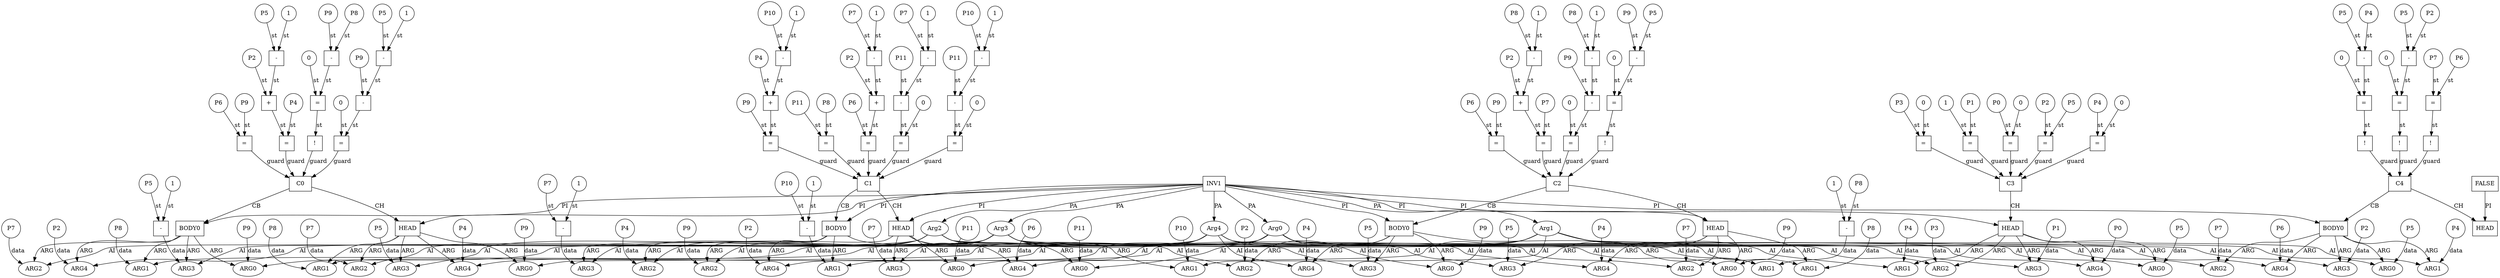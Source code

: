 // Horn Graph
digraph {
	"predicate_0" [label="INV1"  nodeName="predicate_0" class=predicateName GNNNodeID=0 shape="box"]
	"predicateArgument_0" [label="Arg0"  nodeName="predicateArgument_0" class=predicateArgument GNNNodeID=1 shape="ellipse"]
		"predicate_0" -> "predicateArgument_0" [ label="PA"]
	"predicateArgument_1" [label="Arg1"  nodeName="predicateArgument_1" class=predicateArgument GNNNodeID=2 shape="ellipse"]
		"predicate_0" -> "predicateArgument_1" [ label="PA"]
	"predicateArgument_2" [label="Arg2"  nodeName="predicateArgument_2" class=predicateArgument GNNNodeID=3 shape="ellipse"]
		"predicate_0" -> "predicateArgument_2" [ label="PA"]
	"predicateArgument_3" [label="Arg3"  nodeName="predicateArgument_3" class=predicateArgument GNNNodeID=4 shape="ellipse"]
		"predicate_0" -> "predicateArgument_3" [ label="PA"]
	"predicateArgument_4" [label="Arg4"  nodeName="predicateArgument_4" class=predicateArgument GNNNodeID=5 shape="ellipse"]
		"predicate_0" -> "predicateArgument_4" [ label="PA"]
	"predicate_1" [label="FALSE"  nodeName="predicate_1" class=predicateName GNNNodeID=6 shape="box"]
	"clause_0" [label="C0"  nodeName="clause_0" class=clause GNNNodeID=7 shape="box"]
	"=_8" [label="="  nodeName="=_8" class=operator GNNNodeID=8 shape="square"]
		"=_8" -> "clause_0" [ label="guard"]
	"+_9" [label="+"  nodeName="+_9" class=operator GNNNodeID=9 shape="square"]
		"+_9" -> "=_8" [ label="st"]
	"P2_10" [label="P2"  nodeName="P2_10" class=symbolicConstant GNNNodeID=10 shape="circle"]
		"P2_10" -> "+_9" [ label="st"]
	"-_11" [label="-"  nodeName="-_11" class=operator GNNNodeID=11 shape="square"]
		"-_11" -> "+_9" [ label="st"]
	"P5_12" [label="P5"  nodeName="P5_12" class=symbolicConstant GNNNodeID=12 shape="circle"]
		"P5_12" -> "-_11" [ label="st"]
	"1_13" [label="1"  nodeName="1_13" class=constant GNNNodeID=13 shape="circle"]
		"1_13" -> "-_11" [ label="st"]
	"P4_14" [label="P4"  nodeName="P4_14" class=symbolicConstant GNNNodeID=14 shape="circle"]
		"P4_14" -> "=_8" [ label="st"]
	"!_15" [label="!"  nodeName="!_15" class=operator GNNNodeID=15 shape="square"]
		"!_15" -> "clause_0" [ label="guard"]
	">=_16" [label="="  nodeName=">=_16" class=operator GNNNodeID=16 shape="square"]
		">=_16" -> "!_15" [ label="st"]
	"0_17" [label="0"  nodeName="0_17" class=constant GNNNodeID=17 shape="circle"]
		"0_17" -> ">=_16" [ label="st"]
	"-_18" [label="-"  nodeName="-_18" class=operator GNNNodeID=18 shape="square"]
		"-_18" -> ">=_16" [ label="st"]
	"P9_19" [label="P9"  nodeName="P9_19" class=symbolicConstant GNNNodeID=19 shape="circle"]
		"P9_19" -> "-_18" [ label="st"]
	"P8_20" [label="P8"  nodeName="P8_20" class=symbolicConstant GNNNodeID=20 shape="circle"]
		"P8_20" -> "-_18" [ label="st"]
	">=_21" [label="="  nodeName=">=_21" class=operator GNNNodeID=21 shape="square"]
		">=_21" -> "clause_0" [ label="guard"]
	"0_22" [label="0"  nodeName="0_22" class=constant GNNNodeID=22 shape="circle"]
		"0_22" -> ">=_21" [ label="st"]
	"-_23" [label="-"  nodeName="-_23" class=operator GNNNodeID=23 shape="square"]
		"-_23" -> ">=_21" [ label="st"]
	"P9_24" [label="P9"  nodeName="P9_24" class=symbolicConstant GNNNodeID=24 shape="circle"]
		"P9_24" -> "-_23" [ label="st"]
	"-_25" [label="-"  nodeName="-_25" class=operator GNNNodeID=25 shape="square"]
		"-_25" -> "-_23" [ label="st"]
	"P5_26" [label="P5"  nodeName="P5_26" class=symbolicConstant GNNNodeID=26 shape="circle"]
		"P5_26" -> "-_25" [ label="st"]
	"1_27" [label="1"  nodeName="1_27" class=constant GNNNodeID=27 shape="circle"]
		"1_27" -> "-_25" [ label="st"]
	"=_28" [label="="  nodeName="=_28" class=operator GNNNodeID=28 shape="square"]
		"=_28" -> "clause_0" [ label="guard"]
	"P6_29" [label="P6"  nodeName="P6_29" class=symbolicConstant GNNNodeID=29 shape="circle"]
		"P6_29" -> "=_28" [ label="st"]
	"P9_30" [label="P9"  nodeName="P9_30" class=symbolicConstant GNNNodeID=30 shape="circle"]
		"P9_30" -> "=_28" [ label="st"]
	"clauseHead_0" [label="HEAD"  nodeName="clauseHead_0" class=clauseHead GNNNodeID=31 shape="box"]
		"clause_0" -> "clauseHead_0" [ label="CH"]
		"predicate_0" -> "clauseHead_0" [ label="PI"]
	"clauseArgument_0" [label="ARG0"  nodeName="clauseArgument_0" class=clauseArg GNNNodeID=32 shape="ellipse"]
		"clauseHead_0" -> "clauseArgument_0" [ label="ARG"]
		"predicateArgument_0" -> "clauseArgument_0" [ label="AI"]
	"P9_33" [label="P9"  nodeName="P9_33" class=symbolicConstant GNNNodeID=33 shape="circle"]
		"P9_33" -> "clauseArgument_0" [ label="data"]
	"clauseArgument_1" [label="ARG1"  nodeName="clauseArgument_1" class=clauseArg GNNNodeID=34 shape="ellipse"]
		"clauseHead_0" -> "clauseArgument_1" [ label="ARG"]
		"predicateArgument_1" -> "clauseArgument_1" [ label="AI"]
	"P8_35" [label="P8"  nodeName="P8_35" class=symbolicConstant GNNNodeID=35 shape="circle"]
		"P8_35" -> "clauseArgument_1" [ label="data"]
	"clauseArgument_2" [label="ARG2"  nodeName="clauseArgument_2" class=clauseArg GNNNodeID=36 shape="ellipse"]
		"clauseHead_0" -> "clauseArgument_2" [ label="ARG"]
		"predicateArgument_2" -> "clauseArgument_2" [ label="AI"]
	"P7_37" [label="P7"  nodeName="P7_37" class=symbolicConstant GNNNodeID=37 shape="circle"]
		"P7_37" -> "clauseArgument_2" [ label="data"]
	"clauseArgument_3" [label="ARG3"  nodeName="clauseArgument_3" class=clauseArg GNNNodeID=38 shape="ellipse"]
		"clauseHead_0" -> "clauseArgument_3" [ label="ARG"]
		"predicateArgument_3" -> "clauseArgument_3" [ label="AI"]
	"P5_39" [label="P5"  nodeName="P5_39" class=symbolicConstant GNNNodeID=39 shape="circle"]
		"P5_39" -> "clauseArgument_3" [ label="data"]
	"clauseArgument_4" [label="ARG4"  nodeName="clauseArgument_4" class=clauseArg GNNNodeID=40 shape="ellipse"]
		"clauseHead_0" -> "clauseArgument_4" [ label="ARG"]
		"predicateArgument_4" -> "clauseArgument_4" [ label="AI"]
	"P4_41" [label="P4"  nodeName="P4_41" class=symbolicConstant GNNNodeID=41 shape="circle"]
		"P4_41" -> "clauseArgument_4" [ label="data"]
	"clauseBody_0" [label="BODY0"  nodeName="clauseBody_0" class=clauseBody GNNNodeID=42 shape="box"]
		"clause_0" -> "clauseBody_0" [ label="CB"]
		"predicate_0" -> "clauseBody_0" [ label="PI"]
	"clauseArgument_5" [label="ARG0"  nodeName="clauseArgument_5" class=clauseArg GNNNodeID=43 shape="ellipse"]
		"clauseBody_0" -> "clauseArgument_5" [ label="ARG"]
		"predicateArgument_0" -> "clauseArgument_5" [ label="AI"]
	"P9_44" [label="P9"  nodeName="P9_44" class=symbolicConstant GNNNodeID=44 shape="circle"]
		"P9_44" -> "clauseArgument_5" [ label="data"]
	"clauseArgument_6" [label="ARG1"  nodeName="clauseArgument_6" class=clauseArg GNNNodeID=45 shape="ellipse"]
		"clauseBody_0" -> "clauseArgument_6" [ label="ARG"]
		"predicateArgument_1" -> "clauseArgument_6" [ label="AI"]
	"P8_46" [label="P8"  nodeName="P8_46" class=symbolicConstant GNNNodeID=46 shape="circle"]
		"P8_46" -> "clauseArgument_6" [ label="data"]
	"clauseArgument_7" [label="ARG2"  nodeName="clauseArgument_7" class=clauseArg GNNNodeID=47 shape="ellipse"]
		"clauseBody_0" -> "clauseArgument_7" [ label="ARG"]
		"predicateArgument_2" -> "clauseArgument_7" [ label="AI"]
	"P7_48" [label="P7"  nodeName="P7_48" class=symbolicConstant GNNNodeID=48 shape="circle"]
		"P7_48" -> "clauseArgument_7" [ label="data"]
	"clauseArgument_8" [label="ARG3"  nodeName="clauseArgument_8" class=clauseArg GNNNodeID=49 shape="ellipse"]
		"clauseBody_0" -> "clauseArgument_8" [ label="ARG"]
		"predicateArgument_3" -> "clauseArgument_8" [ label="AI"]
	"-_50" [label="-"  nodeName="-_50" class=operator GNNNodeID=50 shape="square"]
		"-_50" -> "clauseArgument_8" [ label="data"]
	"P5_51" [label="P5"  nodeName="P5_51" class=symbolicConstant GNNNodeID=51 shape="circle"]
		"P5_51" -> "-_50" [ label="st"]
	"1_52" [label="1"  nodeName="1_52" class=constant GNNNodeID=52 shape="circle"]
		"1_52" -> "-_50" [ label="st"]
	"clauseArgument_9" [label="ARG4"  nodeName="clauseArgument_9" class=clauseArg GNNNodeID=53 shape="ellipse"]
		"clauseBody_0" -> "clauseArgument_9" [ label="ARG"]
		"predicateArgument_4" -> "clauseArgument_9" [ label="AI"]
	"P2_54" [label="P2"  nodeName="P2_54" class=symbolicConstant GNNNodeID=54 shape="circle"]
		"P2_54" -> "clauseArgument_9" [ label="data"]
	"clause_1" [label="C1"  nodeName="clause_1" class=clause GNNNodeID=55 shape="box"]
	"=_56" [label="="  nodeName="=_56" class=operator GNNNodeID=56 shape="square"]
		"=_56" -> "clause_1" [ label="guard"]
	"+_57" [label="+"  nodeName="+_57" class=operator GNNNodeID=57 shape="square"]
		"+_57" -> "=_56" [ label="st"]
	"P2_58" [label="P2"  nodeName="P2_58" class=symbolicConstant GNNNodeID=58 shape="circle"]
		"P2_58" -> "+_57" [ label="st"]
	"-_59" [label="-"  nodeName="-_59" class=operator GNNNodeID=59 shape="square"]
		"-_59" -> "+_57" [ label="st"]
	"P7_60" [label="P7"  nodeName="P7_60" class=symbolicConstant GNNNodeID=60 shape="circle"]
		"P7_60" -> "-_59" [ label="st"]
	"1_61" [label="1"  nodeName="1_61" class=constant GNNNodeID=61 shape="circle"]
		"1_61" -> "-_59" [ label="st"]
	"P6_62" [label="P6"  nodeName="P6_62" class=symbolicConstant GNNNodeID=62 shape="circle"]
		"P6_62" -> "=_56" [ label="st"]
	">=_63" [label="="  nodeName=">=_63" class=operator GNNNodeID=63 shape="square"]
		">=_63" -> "clause_1" [ label="guard"]
	"0_64" [label="0"  nodeName="0_64" class=constant GNNNodeID=64 shape="circle"]
		"0_64" -> ">=_63" [ label="st"]
	"-_65" [label="-"  nodeName="-_65" class=operator GNNNodeID=65 shape="square"]
		"-_65" -> ">=_63" [ label="st"]
	"P11_66" [label="P11"  nodeName="P11_66" class=symbolicConstant GNNNodeID=66 shape="circle"]
		"P11_66" -> "-_65" [ label="st"]
	"-_67" [label="-"  nodeName="-_67" class=operator GNNNodeID=67 shape="square"]
		"-_67" -> "-_65" [ label="st"]
	"P7_68" [label="P7"  nodeName="P7_68" class=symbolicConstant GNNNodeID=68 shape="circle"]
		"P7_68" -> "-_67" [ label="st"]
	"1_69" [label="1"  nodeName="1_69" class=constant GNNNodeID=69 shape="circle"]
		"1_69" -> "-_67" [ label="st"]
	">=_70" [label="="  nodeName=">=_70" class=operator GNNNodeID=70 shape="square"]
		">=_70" -> "clause_1" [ label="guard"]
	"0_71" [label="0"  nodeName="0_71" class=constant GNNNodeID=71 shape="circle"]
		"0_71" -> ">=_70" [ label="st"]
	"-_72" [label="-"  nodeName="-_72" class=operator GNNNodeID=72 shape="square"]
		"-_72" -> ">=_70" [ label="st"]
	"P11_73" [label="P11"  nodeName="P11_73" class=symbolicConstant GNNNodeID=73 shape="circle"]
		"P11_73" -> "-_72" [ label="st"]
	"-_74" [label="-"  nodeName="-_74" class=operator GNNNodeID=74 shape="square"]
		"-_74" -> "-_72" [ label="st"]
	"P10_75" [label="P10"  nodeName="P10_75" class=symbolicConstant GNNNodeID=75 shape="circle"]
		"P10_75" -> "-_74" [ label="st"]
	"1_76" [label="1"  nodeName="1_76" class=constant GNNNodeID=76 shape="circle"]
		"1_76" -> "-_74" [ label="st"]
	"=_77" [label="="  nodeName="=_77" class=operator GNNNodeID=77 shape="square"]
		"=_77" -> "clause_1" [ label="guard"]
	"+_78" [label="+"  nodeName="+_78" class=operator GNNNodeID=78 shape="square"]
		"+_78" -> "=_77" [ label="st"]
	"P4_79" [label="P4"  nodeName="P4_79" class=symbolicConstant GNNNodeID=79 shape="circle"]
		"P4_79" -> "+_78" [ label="st"]
	"-_80" [label="-"  nodeName="-_80" class=operator GNNNodeID=80 shape="square"]
		"-_80" -> "+_78" [ label="st"]
	"P10_81" [label="P10"  nodeName="P10_81" class=symbolicConstant GNNNodeID=81 shape="circle"]
		"P10_81" -> "-_80" [ label="st"]
	"1_82" [label="1"  nodeName="1_82" class=constant GNNNodeID=82 shape="circle"]
		"1_82" -> "-_80" [ label="st"]
	"P9_83" [label="P9"  nodeName="P9_83" class=symbolicConstant GNNNodeID=83 shape="circle"]
		"P9_83" -> "=_77" [ label="st"]
	"=_84" [label="="  nodeName="=_84" class=operator GNNNodeID=84 shape="square"]
		"=_84" -> "clause_1" [ label="guard"]
	"P8_85" [label="P8"  nodeName="P8_85" class=symbolicConstant GNNNodeID=85 shape="circle"]
		"P8_85" -> "=_84" [ label="st"]
	"P11_86" [label="P11"  nodeName="P11_86" class=symbolicConstant GNNNodeID=86 shape="circle"]
		"P11_86" -> "=_84" [ label="st"]
	"clauseHead_1" [label="HEAD"  nodeName="clauseHead_1" class=clauseHead GNNNodeID=87 shape="box"]
		"clause_1" -> "clauseHead_1" [ label="CH"]
		"predicate_0" -> "clauseHead_1" [ label="PI"]
	"clauseArgument_10" [label="ARG0"  nodeName="clauseArgument_10" class=clauseArg GNNNodeID=88 shape="ellipse"]
		"clauseHead_1" -> "clauseArgument_10" [ label="ARG"]
		"predicateArgument_0" -> "clauseArgument_10" [ label="AI"]
	"P11_89" [label="P11"  nodeName="P11_89" class=symbolicConstant GNNNodeID=89 shape="circle"]
		"P11_89" -> "clauseArgument_10" [ label="data"]
	"clauseArgument_11" [label="ARG1"  nodeName="clauseArgument_11" class=clauseArg GNNNodeID=90 shape="ellipse"]
		"clauseHead_1" -> "clauseArgument_11" [ label="ARG"]
		"predicateArgument_1" -> "clauseArgument_11" [ label="AI"]
	"P10_91" [label="P10"  nodeName="P10_91" class=symbolicConstant GNNNodeID=91 shape="circle"]
		"P10_91" -> "clauseArgument_11" [ label="data"]
	"clauseArgument_12" [label="ARG2"  nodeName="clauseArgument_12" class=clauseArg GNNNodeID=92 shape="ellipse"]
		"clauseHead_1" -> "clauseArgument_12" [ label="ARG"]
		"predicateArgument_2" -> "clauseArgument_12" [ label="AI"]
	"P9_93" [label="P9"  nodeName="P9_93" class=symbolicConstant GNNNodeID=93 shape="circle"]
		"P9_93" -> "clauseArgument_12" [ label="data"]
	"clauseArgument_13" [label="ARG3"  nodeName="clauseArgument_13" class=clauseArg GNNNodeID=94 shape="ellipse"]
		"clauseHead_1" -> "clauseArgument_13" [ label="ARG"]
		"predicateArgument_3" -> "clauseArgument_13" [ label="AI"]
	"P7_95" [label="P7"  nodeName="P7_95" class=symbolicConstant GNNNodeID=95 shape="circle"]
		"P7_95" -> "clauseArgument_13" [ label="data"]
	"clauseArgument_14" [label="ARG4"  nodeName="clauseArgument_14" class=clauseArg GNNNodeID=96 shape="ellipse"]
		"clauseHead_1" -> "clauseArgument_14" [ label="ARG"]
		"predicateArgument_4" -> "clauseArgument_14" [ label="AI"]
	"P6_97" [label="P6"  nodeName="P6_97" class=symbolicConstant GNNNodeID=97 shape="circle"]
		"P6_97" -> "clauseArgument_14" [ label="data"]
	"clauseBody_1" [label="BODY0"  nodeName="clauseBody_1" class=clauseBody GNNNodeID=98 shape="box"]
		"clause_1" -> "clauseBody_1" [ label="CB"]
		"predicate_0" -> "clauseBody_1" [ label="PI"]
	"clauseArgument_15" [label="ARG0"  nodeName="clauseArgument_15" class=clauseArg GNNNodeID=99 shape="ellipse"]
		"clauseBody_1" -> "clauseArgument_15" [ label="ARG"]
		"predicateArgument_0" -> "clauseArgument_15" [ label="AI"]
	"P11_100" [label="P11"  nodeName="P11_100" class=symbolicConstant GNNNodeID=100 shape="circle"]
		"P11_100" -> "clauseArgument_15" [ label="data"]
	"clauseArgument_16" [label="ARG1"  nodeName="clauseArgument_16" class=clauseArg GNNNodeID=101 shape="ellipse"]
		"clauseBody_1" -> "clauseArgument_16" [ label="ARG"]
		"predicateArgument_1" -> "clauseArgument_16" [ label="AI"]
	"-_102" [label="-"  nodeName="-_102" class=operator GNNNodeID=102 shape="square"]
		"-_102" -> "clauseArgument_16" [ label="data"]
	"P10_103" [label="P10"  nodeName="P10_103" class=symbolicConstant GNNNodeID=103 shape="circle"]
		"P10_103" -> "-_102" [ label="st"]
	"1_104" [label="1"  nodeName="1_104" class=constant GNNNodeID=104 shape="circle"]
		"1_104" -> "-_102" [ label="st"]
	"clauseArgument_17" [label="ARG2"  nodeName="clauseArgument_17" class=clauseArg GNNNodeID=105 shape="ellipse"]
		"clauseBody_1" -> "clauseArgument_17" [ label="ARG"]
		"predicateArgument_2" -> "clauseArgument_17" [ label="AI"]
	"P4_106" [label="P4"  nodeName="P4_106" class=symbolicConstant GNNNodeID=106 shape="circle"]
		"P4_106" -> "clauseArgument_17" [ label="data"]
	"clauseArgument_18" [label="ARG3"  nodeName="clauseArgument_18" class=clauseArg GNNNodeID=107 shape="ellipse"]
		"clauseBody_1" -> "clauseArgument_18" [ label="ARG"]
		"predicateArgument_3" -> "clauseArgument_18" [ label="AI"]
	"-_108" [label="-"  nodeName="-_108" class=operator GNNNodeID=108 shape="square"]
		"-_108" -> "clauseArgument_18" [ label="data"]
	"P7_109" [label="P7"  nodeName="P7_109" class=symbolicConstant GNNNodeID=109 shape="circle"]
		"P7_109" -> "-_108" [ label="st"]
	"1_110" [label="1"  nodeName="1_110" class=constant GNNNodeID=110 shape="circle"]
		"1_110" -> "-_108" [ label="st"]
	"clauseArgument_19" [label="ARG4"  nodeName="clauseArgument_19" class=clauseArg GNNNodeID=111 shape="ellipse"]
		"clauseBody_1" -> "clauseArgument_19" [ label="ARG"]
		"predicateArgument_4" -> "clauseArgument_19" [ label="AI"]
	"P2_112" [label="P2"  nodeName="P2_112" class=symbolicConstant GNNNodeID=112 shape="circle"]
		"P2_112" -> "clauseArgument_19" [ label="data"]
	"clause_2" [label="C2"  nodeName="clause_2" class=clause GNNNodeID=113 shape="box"]
	"=_114" [label="="  nodeName="=_114" class=operator GNNNodeID=114 shape="square"]
		"=_114" -> "clause_2" [ label="guard"]
	"+_115" [label="+"  nodeName="+_115" class=operator GNNNodeID=115 shape="square"]
		"+_115" -> "=_114" [ label="st"]
	"P2_116" [label="P2"  nodeName="P2_116" class=symbolicConstant GNNNodeID=116 shape="circle"]
		"P2_116" -> "+_115" [ label="st"]
	"-_117" [label="-"  nodeName="-_117" class=operator GNNNodeID=117 shape="square"]
		"-_117" -> "+_115" [ label="st"]
	"P8_118" [label="P8"  nodeName="P8_118" class=symbolicConstant GNNNodeID=118 shape="circle"]
		"P8_118" -> "-_117" [ label="st"]
	"1_119" [label="1"  nodeName="1_119" class=constant GNNNodeID=119 shape="circle"]
		"1_119" -> "-_117" [ label="st"]
	"P7_120" [label="P7"  nodeName="P7_120" class=symbolicConstant GNNNodeID=120 shape="circle"]
		"P7_120" -> "=_114" [ label="st"]
	">=_121" [label="="  nodeName=">=_121" class=operator GNNNodeID=121 shape="square"]
		">=_121" -> "clause_2" [ label="guard"]
	"0_122" [label="0"  nodeName="0_122" class=constant GNNNodeID=122 shape="circle"]
		"0_122" -> ">=_121" [ label="st"]
	"-_123" [label="-"  nodeName="-_123" class=operator GNNNodeID=123 shape="square"]
		"-_123" -> ">=_121" [ label="st"]
	"P9_124" [label="P9"  nodeName="P9_124" class=symbolicConstant GNNNodeID=124 shape="circle"]
		"P9_124" -> "-_123" [ label="st"]
	"-_125" [label="-"  nodeName="-_125" class=operator GNNNodeID=125 shape="square"]
		"-_125" -> "-_123" [ label="st"]
	"P8_126" [label="P8"  nodeName="P8_126" class=symbolicConstant GNNNodeID=126 shape="circle"]
		"P8_126" -> "-_125" [ label="st"]
	"1_127" [label="1"  nodeName="1_127" class=constant GNNNodeID=127 shape="circle"]
		"1_127" -> "-_125" [ label="st"]
	"!_128" [label="!"  nodeName="!_128" class=operator GNNNodeID=128 shape="square"]
		"!_128" -> "clause_2" [ label="guard"]
	">=_129" [label="="  nodeName=">=_129" class=operator GNNNodeID=129 shape="square"]
		">=_129" -> "!_128" [ label="st"]
	"0_130" [label="0"  nodeName="0_130" class=constant GNNNodeID=130 shape="circle"]
		"0_130" -> ">=_129" [ label="st"]
	"-_131" [label="-"  nodeName="-_131" class=operator GNNNodeID=131 shape="square"]
		"-_131" -> ">=_129" [ label="st"]
	"P9_132" [label="P9"  nodeName="P9_132" class=symbolicConstant GNNNodeID=132 shape="circle"]
		"P9_132" -> "-_131" [ label="st"]
	"P5_133" [label="P5"  nodeName="P5_133" class=symbolicConstant GNNNodeID=133 shape="circle"]
		"P5_133" -> "-_131" [ label="st"]
	"=_134" [label="="  nodeName="=_134" class=operator GNNNodeID=134 shape="square"]
		"=_134" -> "clause_2" [ label="guard"]
	"P6_135" [label="P6"  nodeName="P6_135" class=symbolicConstant GNNNodeID=135 shape="circle"]
		"P6_135" -> "=_134" [ label="st"]
	"P9_136" [label="P9"  nodeName="P9_136" class=symbolicConstant GNNNodeID=136 shape="circle"]
		"P9_136" -> "=_134" [ label="st"]
	"clauseHead_2" [label="HEAD"  nodeName="clauseHead_2" class=clauseHead GNNNodeID=137 shape="box"]
		"clause_2" -> "clauseHead_2" [ label="CH"]
		"predicate_0" -> "clauseHead_2" [ label="PI"]
	"clauseArgument_20" [label="ARG0"  nodeName="clauseArgument_20" class=clauseArg GNNNodeID=138 shape="ellipse"]
		"clauseHead_2" -> "clauseArgument_20" [ label="ARG"]
		"predicateArgument_0" -> "clauseArgument_20" [ label="AI"]
	"P9_139" [label="P9"  nodeName="P9_139" class=symbolicConstant GNNNodeID=139 shape="circle"]
		"P9_139" -> "clauseArgument_20" [ label="data"]
	"clauseArgument_21" [label="ARG1"  nodeName="clauseArgument_21" class=clauseArg GNNNodeID=140 shape="ellipse"]
		"clauseHead_2" -> "clauseArgument_21" [ label="ARG"]
		"predicateArgument_1" -> "clauseArgument_21" [ label="AI"]
	"P8_141" [label="P8"  nodeName="P8_141" class=symbolicConstant GNNNodeID=141 shape="circle"]
		"P8_141" -> "clauseArgument_21" [ label="data"]
	"clauseArgument_22" [label="ARG2"  nodeName="clauseArgument_22" class=clauseArg GNNNodeID=142 shape="ellipse"]
		"clauseHead_2" -> "clauseArgument_22" [ label="ARG"]
		"predicateArgument_2" -> "clauseArgument_22" [ label="AI"]
	"P7_143" [label="P7"  nodeName="P7_143" class=symbolicConstant GNNNodeID=143 shape="circle"]
		"P7_143" -> "clauseArgument_22" [ label="data"]
	"clauseArgument_23" [label="ARG3"  nodeName="clauseArgument_23" class=clauseArg GNNNodeID=144 shape="ellipse"]
		"clauseHead_2" -> "clauseArgument_23" [ label="ARG"]
		"predicateArgument_3" -> "clauseArgument_23" [ label="AI"]
	"P5_145" [label="P5"  nodeName="P5_145" class=symbolicConstant GNNNodeID=145 shape="circle"]
		"P5_145" -> "clauseArgument_23" [ label="data"]
	"clauseArgument_24" [label="ARG4"  nodeName="clauseArgument_24" class=clauseArg GNNNodeID=146 shape="ellipse"]
		"clauseHead_2" -> "clauseArgument_24" [ label="ARG"]
		"predicateArgument_4" -> "clauseArgument_24" [ label="AI"]
	"P4_147" [label="P4"  nodeName="P4_147" class=symbolicConstant GNNNodeID=147 shape="circle"]
		"P4_147" -> "clauseArgument_24" [ label="data"]
	"clauseBody_2" [label="BODY0"  nodeName="clauseBody_2" class=clauseBody GNNNodeID=148 shape="box"]
		"clause_2" -> "clauseBody_2" [ label="CB"]
		"predicate_0" -> "clauseBody_2" [ label="PI"]
	"clauseArgument_25" [label="ARG0"  nodeName="clauseArgument_25" class=clauseArg GNNNodeID=149 shape="ellipse"]
		"clauseBody_2" -> "clauseArgument_25" [ label="ARG"]
		"predicateArgument_0" -> "clauseArgument_25" [ label="AI"]
	"P9_150" [label="P9"  nodeName="P9_150" class=symbolicConstant GNNNodeID=150 shape="circle"]
		"P9_150" -> "clauseArgument_25" [ label="data"]
	"clauseArgument_26" [label="ARG1"  nodeName="clauseArgument_26" class=clauseArg GNNNodeID=151 shape="ellipse"]
		"clauseBody_2" -> "clauseArgument_26" [ label="ARG"]
		"predicateArgument_1" -> "clauseArgument_26" [ label="AI"]
	"-_152" [label="-"  nodeName="-_152" class=operator GNNNodeID=152 shape="square"]
		"-_152" -> "clauseArgument_26" [ label="data"]
	"P8_153" [label="P8"  nodeName="P8_153" class=symbolicConstant GNNNodeID=153 shape="circle"]
		"P8_153" -> "-_152" [ label="st"]
	"1_154" [label="1"  nodeName="1_154" class=constant GNNNodeID=154 shape="circle"]
		"1_154" -> "-_152" [ label="st"]
	"clauseArgument_27" [label="ARG2"  nodeName="clauseArgument_27" class=clauseArg GNNNodeID=155 shape="ellipse"]
		"clauseBody_2" -> "clauseArgument_27" [ label="ARG"]
		"predicateArgument_2" -> "clauseArgument_27" [ label="AI"]
	"P2_156" [label="P2"  nodeName="P2_156" class=symbolicConstant GNNNodeID=156 shape="circle"]
		"P2_156" -> "clauseArgument_27" [ label="data"]
	"clauseArgument_28" [label="ARG3"  nodeName="clauseArgument_28" class=clauseArg GNNNodeID=157 shape="ellipse"]
		"clauseBody_2" -> "clauseArgument_28" [ label="ARG"]
		"predicateArgument_3" -> "clauseArgument_28" [ label="AI"]
	"P5_158" [label="P5"  nodeName="P5_158" class=symbolicConstant GNNNodeID=158 shape="circle"]
		"P5_158" -> "clauseArgument_28" [ label="data"]
	"clauseArgument_29" [label="ARG4"  nodeName="clauseArgument_29" class=clauseArg GNNNodeID=159 shape="ellipse"]
		"clauseBody_2" -> "clauseArgument_29" [ label="ARG"]
		"predicateArgument_4" -> "clauseArgument_29" [ label="AI"]
	"P4_160" [label="P4"  nodeName="P4_160" class=symbolicConstant GNNNodeID=160 shape="circle"]
		"P4_160" -> "clauseArgument_29" [ label="data"]
	"clause_3" [label="C3"  nodeName="clause_3" class=clause GNNNodeID=161 shape="box"]
	"=_162" [label="="  nodeName="=_162" class=operator GNNNodeID=162 shape="square"]
		"=_162" -> "clause_3" [ label="guard"]
	"0_163" [label="0"  nodeName="0_163" class=constant GNNNodeID=163 shape="circle"]
		"0_163" -> "=_162" [ label="st"]
	"P0_164" [label="P0"  nodeName="P0_164" class=symbolicConstant GNNNodeID=164 shape="circle"]
		"P0_164" -> "=_162" [ label="st"]
	"=_165" [label="="  nodeName="=_165" class=operator GNNNodeID=165 shape="square"]
		"=_165" -> "clause_3" [ label="guard"]
	"P5_166" [label="P5"  nodeName="P5_166" class=symbolicConstant GNNNodeID=166 shape="circle"]
		"P5_166" -> "=_165" [ label="st"]
	"P2_167" [label="P2"  nodeName="P2_167" class=symbolicConstant GNNNodeID=167 shape="circle"]
		"P2_167" -> "=_165" [ label="st"]
	"=_168" [label="="  nodeName="=_168" class=operator GNNNodeID=168 shape="square"]
		"=_168" -> "clause_3" [ label="guard"]
	"0_169" [label="0"  nodeName="0_169" class=constant GNNNodeID=169 shape="circle"]
		"0_169" -> "=_168" [ label="st"]
	"P4_170" [label="P4"  nodeName="P4_170" class=symbolicConstant GNNNodeID=170 shape="circle"]
		"P4_170" -> "=_168" [ label="st"]
	"=_171" [label="="  nodeName="=_171" class=operator GNNNodeID=171 shape="square"]
		"=_171" -> "clause_3" [ label="guard"]
	"0_172" [label="0"  nodeName="0_172" class=constant GNNNodeID=172 shape="circle"]
		"0_172" -> "=_171" [ label="st"]
	"P3_173" [label="P3"  nodeName="P3_173" class=symbolicConstant GNNNodeID=173 shape="circle"]
		"P3_173" -> "=_171" [ label="st"]
	"=_174" [label="="  nodeName="=_174" class=operator GNNNodeID=174 shape="square"]
		"=_174" -> "clause_3" [ label="guard"]
	"P1_175" [label="P1"  nodeName="P1_175" class=symbolicConstant GNNNodeID=175 shape="circle"]
		"P1_175" -> "=_174" [ label="st"]
	"1_176" [label="1"  nodeName="1_176" class=constant GNNNodeID=176 shape="circle"]
		"1_176" -> "=_174" [ label="st"]
	"clauseHead_3" [label="HEAD"  nodeName="clauseHead_3" class=clauseHead GNNNodeID=177 shape="box"]
		"clause_3" -> "clauseHead_3" [ label="CH"]
		"predicate_0" -> "clauseHead_3" [ label="PI"]
	"clauseArgument_30" [label="ARG0"  nodeName="clauseArgument_30" class=clauseArg GNNNodeID=178 shape="ellipse"]
		"clauseHead_3" -> "clauseArgument_30" [ label="ARG"]
		"predicateArgument_0" -> "clauseArgument_30" [ label="AI"]
	"P5_179" [label="P5"  nodeName="P5_179" class=symbolicConstant GNNNodeID=179 shape="circle"]
		"P5_179" -> "clauseArgument_30" [ label="data"]
	"clauseArgument_31" [label="ARG1"  nodeName="clauseArgument_31" class=clauseArg GNNNodeID=180 shape="ellipse"]
		"clauseHead_3" -> "clauseArgument_31" [ label="ARG"]
		"predicateArgument_1" -> "clauseArgument_31" [ label="AI"]
	"P4_181" [label="P4"  nodeName="P4_181" class=symbolicConstant GNNNodeID=181 shape="circle"]
		"P4_181" -> "clauseArgument_31" [ label="data"]
	"clauseArgument_32" [label="ARG2"  nodeName="clauseArgument_32" class=clauseArg GNNNodeID=182 shape="ellipse"]
		"clauseHead_3" -> "clauseArgument_32" [ label="ARG"]
		"predicateArgument_2" -> "clauseArgument_32" [ label="AI"]
	"P3_183" [label="P3"  nodeName="P3_183" class=symbolicConstant GNNNodeID=183 shape="circle"]
		"P3_183" -> "clauseArgument_32" [ label="data"]
	"clauseArgument_33" [label="ARG3"  nodeName="clauseArgument_33" class=clauseArg GNNNodeID=184 shape="ellipse"]
		"clauseHead_3" -> "clauseArgument_33" [ label="ARG"]
		"predicateArgument_3" -> "clauseArgument_33" [ label="AI"]
	"P1_185" [label="P1"  nodeName="P1_185" class=symbolicConstant GNNNodeID=185 shape="circle"]
		"P1_185" -> "clauseArgument_33" [ label="data"]
	"clauseArgument_34" [label="ARG4"  nodeName="clauseArgument_34" class=clauseArg GNNNodeID=186 shape="ellipse"]
		"clauseHead_3" -> "clauseArgument_34" [ label="ARG"]
		"predicateArgument_4" -> "clauseArgument_34" [ label="AI"]
	"P0_187" [label="P0"  nodeName="P0_187" class=symbolicConstant GNNNodeID=187 shape="circle"]
		"P0_187" -> "clauseArgument_34" [ label="data"]
	"clause_4" [label="C4"  nodeName="clause_4" class=clause GNNNodeID=188 shape="box"]
	"!_189" [label="!"  nodeName="!_189" class=operator GNNNodeID=189 shape="square"]
		"!_189" -> "clause_4" [ label="guard"]
	">=_190" [label="="  nodeName=">=_190" class=operator GNNNodeID=190 shape="square"]
		">=_190" -> "!_189" [ label="st"]
	"0_191" [label="0"  nodeName="0_191" class=constant GNNNodeID=191 shape="circle"]
		"0_191" -> ">=_190" [ label="st"]
	"-_192" [label="-"  nodeName="-_192" class=operator GNNNodeID=192 shape="square"]
		"-_192" -> ">=_190" [ label="st"]
	"P5_193" [label="P5"  nodeName="P5_193" class=symbolicConstant GNNNodeID=193 shape="circle"]
		"P5_193" -> "-_192" [ label="st"]
	"P4_194" [label="P4"  nodeName="P4_194" class=symbolicConstant GNNNodeID=194 shape="circle"]
		"P4_194" -> "-_192" [ label="st"]
	"!_195" [label="!"  nodeName="!_195" class=operator GNNNodeID=195 shape="square"]
		"!_195" -> "clause_4" [ label="guard"]
	">=_196" [label="="  nodeName=">=_196" class=operator GNNNodeID=196 shape="square"]
		">=_196" -> "!_195" [ label="st"]
	"0_197" [label="0"  nodeName="0_197" class=constant GNNNodeID=197 shape="circle"]
		"0_197" -> ">=_196" [ label="st"]
	"-_198" [label="-"  nodeName="-_198" class=operator GNNNodeID=198 shape="square"]
		"-_198" -> ">=_196" [ label="st"]
	"P5_199" [label="P5"  nodeName="P5_199" class=symbolicConstant GNNNodeID=199 shape="circle"]
		"P5_199" -> "-_198" [ label="st"]
	"P2_200" [label="P2"  nodeName="P2_200" class=symbolicConstant GNNNodeID=200 shape="circle"]
		"P2_200" -> "-_198" [ label="st"]
	"!_201" [label="!"  nodeName="!_201" class=operator GNNNodeID=201 shape="square"]
		"!_201" -> "clause_4" [ label="guard"]
	"=_202" [label="="  nodeName="=_202" class=operator GNNNodeID=202 shape="square"]
		"=_202" -> "!_201" [ label="st"]
	"P7_203" [label="P7"  nodeName="P7_203" class=symbolicConstant GNNNodeID=203 shape="circle"]
		"P7_203" -> "=_202" [ label="st"]
	"P6_204" [label="P6"  nodeName="P6_204" class=symbolicConstant GNNNodeID=204 shape="circle"]
		"P6_204" -> "=_202" [ label="st"]
	"clauseHead_4" [label="HEAD"  nodeName="clauseHead_4" class=clauseHead GNNNodeID=205 shape="box"]
		"clause_4" -> "clauseHead_4" [ label="CH"]
		"predicate_1" -> "clauseHead_4" [ label="PI"]
	"clauseBody_3" [label="BODY0"  nodeName="clauseBody_3" class=clauseBody GNNNodeID=206 shape="box"]
		"clause_4" -> "clauseBody_3" [ label="CB"]
		"predicate_0" -> "clauseBody_3" [ label="PI"]
	"clauseArgument_35" [label="ARG0"  nodeName="clauseArgument_35" class=clauseArg GNNNodeID=207 shape="ellipse"]
		"clauseBody_3" -> "clauseArgument_35" [ label="ARG"]
		"predicateArgument_0" -> "clauseArgument_35" [ label="AI"]
	"P5_208" [label="P5"  nodeName="P5_208" class=symbolicConstant GNNNodeID=208 shape="circle"]
		"P5_208" -> "clauseArgument_35" [ label="data"]
	"clauseArgument_36" [label="ARG1"  nodeName="clauseArgument_36" class=clauseArg GNNNodeID=209 shape="ellipse"]
		"clauseBody_3" -> "clauseArgument_36" [ label="ARG"]
		"predicateArgument_1" -> "clauseArgument_36" [ label="AI"]
	"P4_210" [label="P4"  nodeName="P4_210" class=symbolicConstant GNNNodeID=210 shape="circle"]
		"P4_210" -> "clauseArgument_36" [ label="data"]
	"clauseArgument_37" [label="ARG2"  nodeName="clauseArgument_37" class=clauseArg GNNNodeID=211 shape="ellipse"]
		"clauseBody_3" -> "clauseArgument_37" [ label="ARG"]
		"predicateArgument_2" -> "clauseArgument_37" [ label="AI"]
	"P7_212" [label="P7"  nodeName="P7_212" class=symbolicConstant GNNNodeID=212 shape="circle"]
		"P7_212" -> "clauseArgument_37" [ label="data"]
	"clauseArgument_38" [label="ARG3"  nodeName="clauseArgument_38" class=clauseArg GNNNodeID=213 shape="ellipse"]
		"clauseBody_3" -> "clauseArgument_38" [ label="ARG"]
		"predicateArgument_3" -> "clauseArgument_38" [ label="AI"]
	"P2_214" [label="P2"  nodeName="P2_214" class=symbolicConstant GNNNodeID=214 shape="circle"]
		"P2_214" -> "clauseArgument_38" [ label="data"]
	"clauseArgument_39" [label="ARG4"  nodeName="clauseArgument_39" class=clauseArg GNNNodeID=215 shape="ellipse"]
		"clauseBody_3" -> "clauseArgument_39" [ label="ARG"]
		"predicateArgument_4" -> "clauseArgument_39" [ label="AI"]
	"P6_216" [label="P6"  nodeName="P6_216" class=symbolicConstant GNNNodeID=216 shape="circle"]
		"P6_216" -> "clauseArgument_39" [ label="data"]
}
